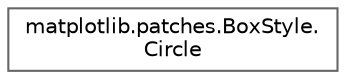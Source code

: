 digraph "Graphical Class Hierarchy"
{
 // LATEX_PDF_SIZE
  bgcolor="transparent";
  edge [fontname=Helvetica,fontsize=10,labelfontname=Helvetica,labelfontsize=10];
  node [fontname=Helvetica,fontsize=10,shape=box,height=0.2,width=0.4];
  rankdir="LR";
  Node0 [id="Node000000",label="matplotlib.patches.BoxStyle.\lCircle",height=0.2,width=0.4,color="grey40", fillcolor="white", style="filled",URL="$d7/db2/classmatplotlib_1_1patches_1_1BoxStyle_1_1Circle.html",tooltip=" "];
}
